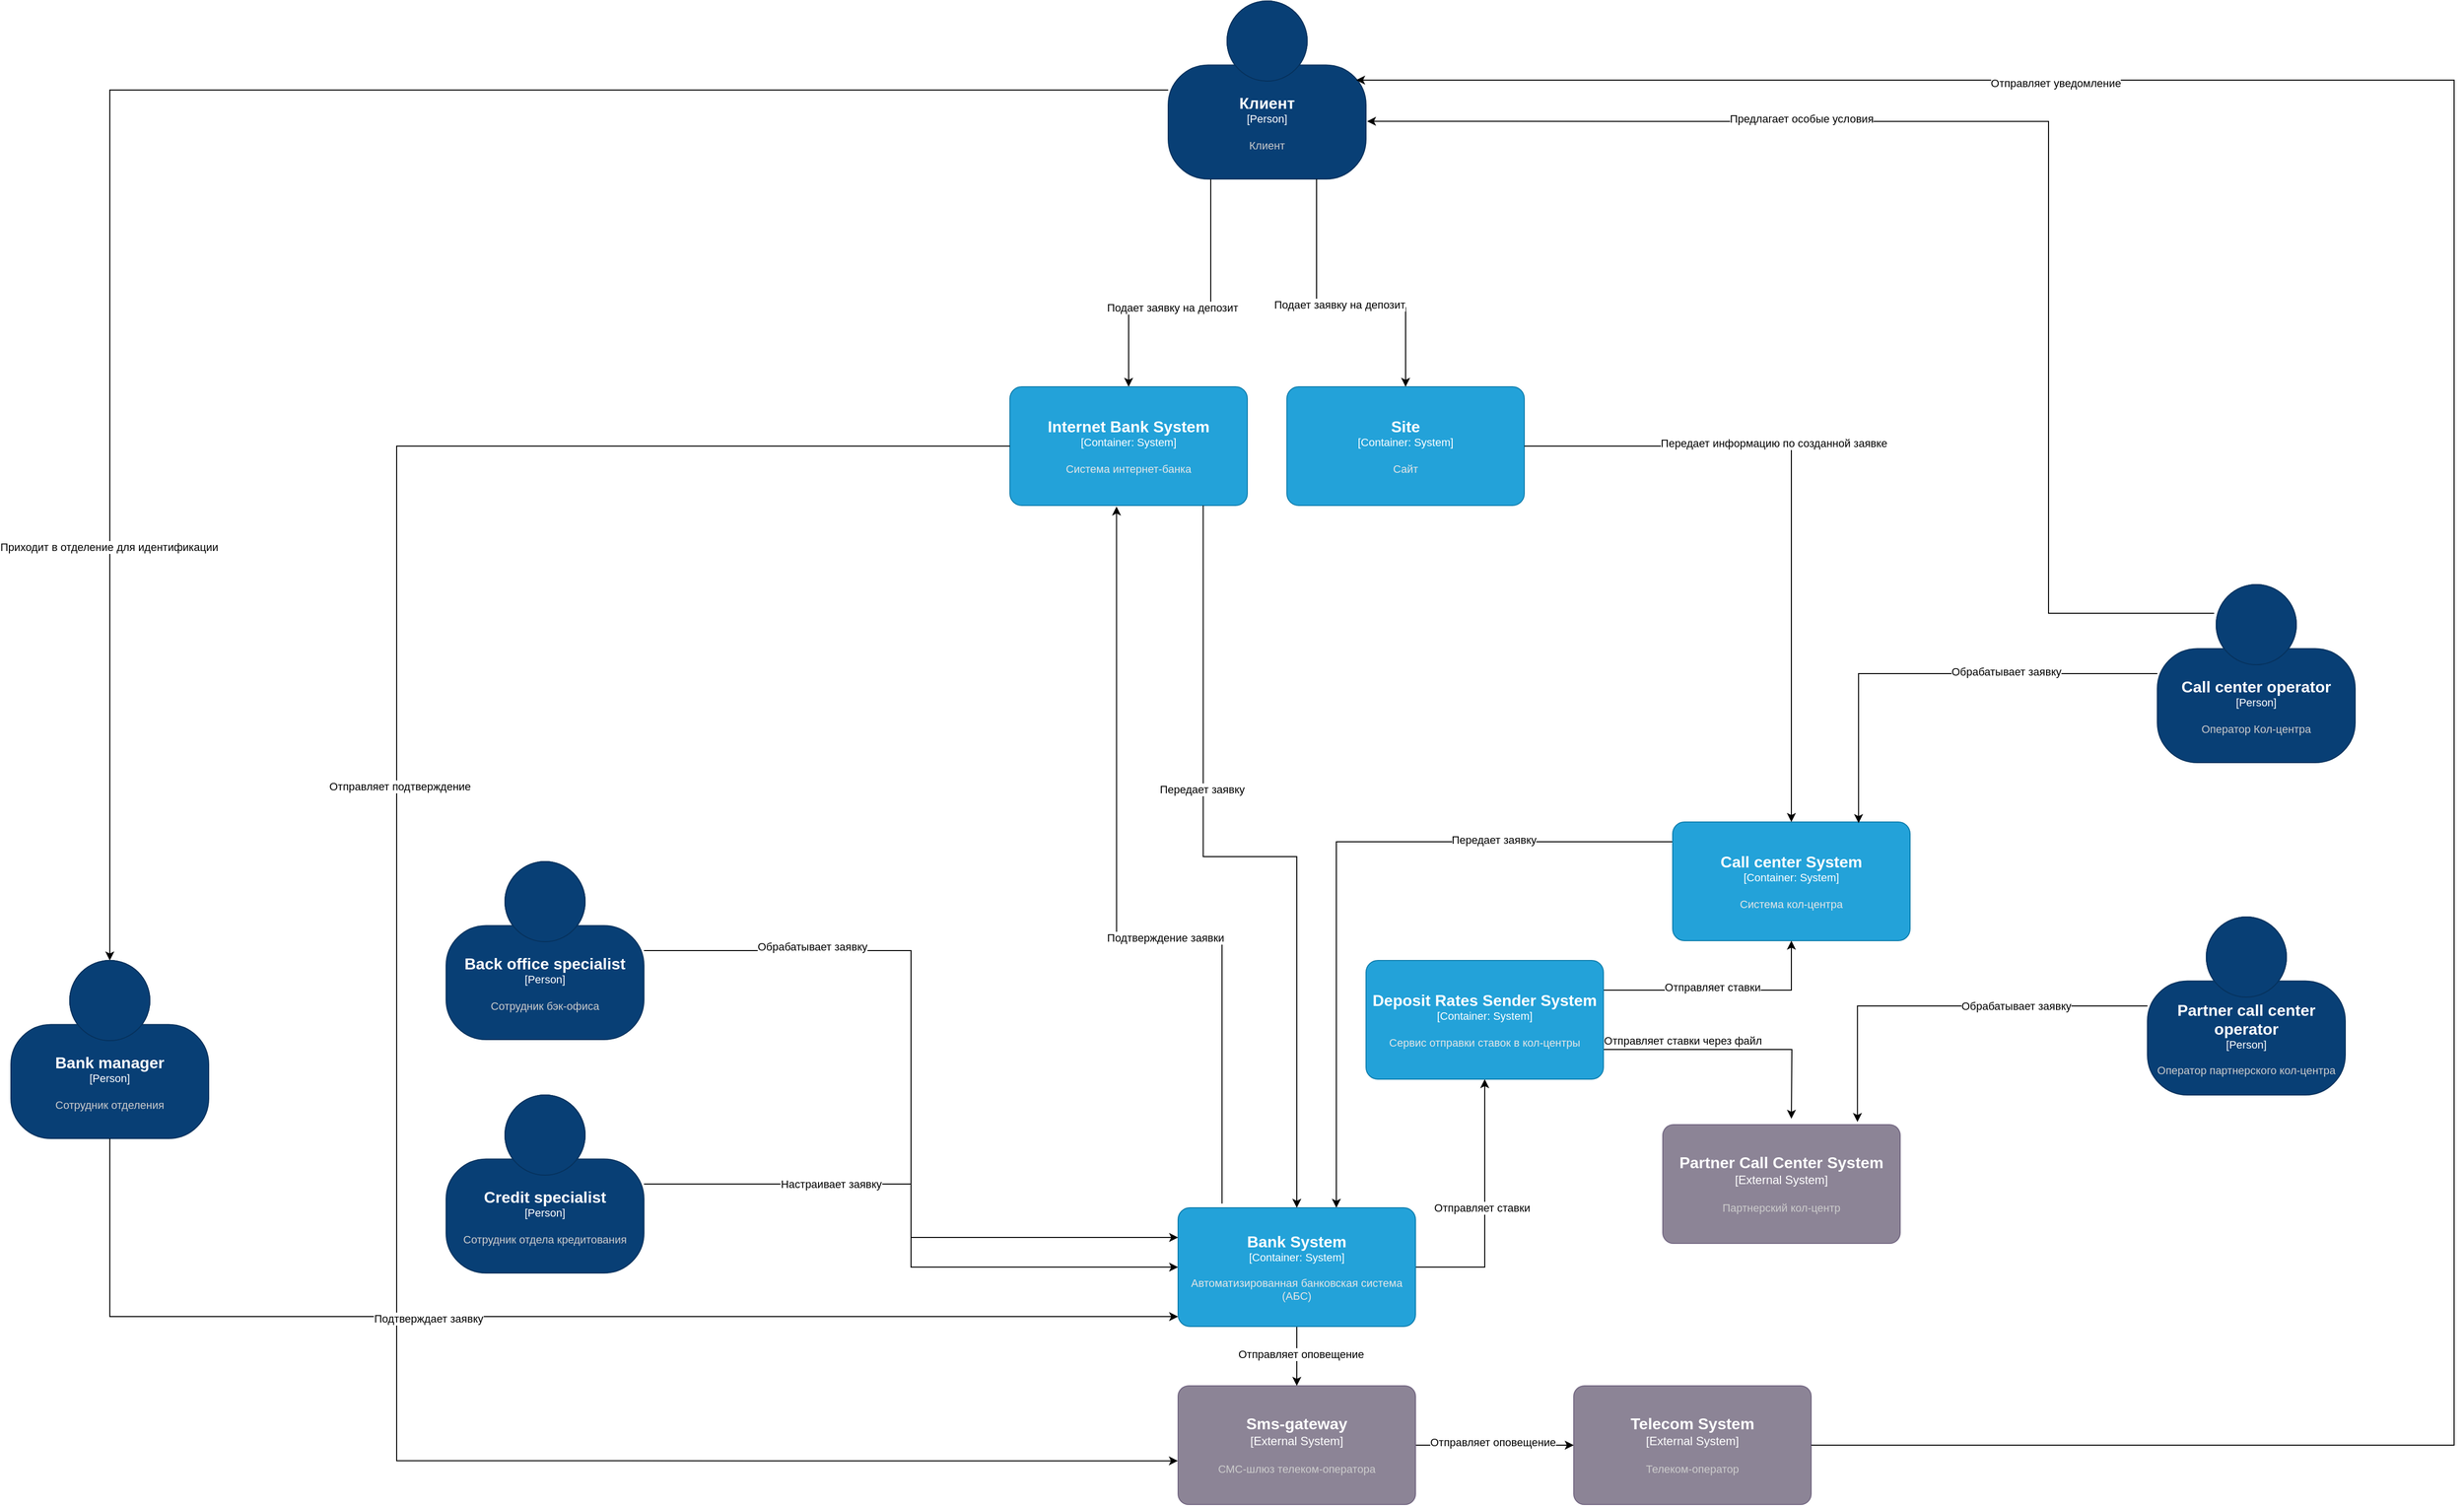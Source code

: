 <mxfile version="26.0.16">
  <diagram id="51zmUan4mFf6pz3q3UUt" name="InsureTech">
    <mxGraphModel dx="5111" dy="4333" grid="1" gridSize="10" guides="1" tooltips="1" connect="1" arrows="1" fold="1" page="1" pageScale="1" pageWidth="827" pageHeight="1169" math="0" shadow="0">
      <root>
        <mxCell id="0" />
        <mxCell id="1" parent="0" />
        <object placeholders="1" c4Name="Telecom System" c4Type="External System" c4Description="Телеком-оператор" label="&lt;font style=&quot;font-size: 16px&quot;&gt;&lt;b&gt;%c4Name%&lt;/b&gt;&lt;/font&gt;&lt;div&gt;[%c4Type%]&lt;/div&gt;&lt;br&gt;&lt;div&gt;&lt;font style=&quot;font-size: 11px&quot;&gt;&lt;font color=&quot;#cccccc&quot;&gt;%c4Description%&lt;/font&gt;&lt;/div&gt;" id="xUE3wDn3A-6u5BoFQFFU-3">
          <mxCell style="rounded=1;whiteSpace=wrap;html=1;labelBackgroundColor=none;fillColor=#8C8496;fontColor=#ffffff;align=center;arcSize=9;strokeColor=#736782;metaEdit=1;resizable=0;points=[[0.25,0,0],[0.5,0,0],[0.75,0,0],[1,0.25,0],[1,0.5,0],[1,0.75,0],[0.75,1,0],[0.5,1,0],[0.25,1,0],[0,0.75,0],[0,0.5,0],[0,0.25,0]];" parent="1" vertex="1">
            <mxGeometry x="610" y="-470" width="240" height="120" as="geometry" />
          </mxCell>
        </object>
        <mxCell id="xUE3wDn3A-6u5BoFQFFU-39" style="edgeStyle=orthogonalEdgeStyle;rounded=0;orthogonalLoop=1;jettySize=auto;html=1;" parent="1" source="xUE3wDn3A-6u5BoFQFFU-4" target="xUE3wDn3A-6u5BoFQFFU-3" edge="1">
          <mxGeometry relative="1" as="geometry" />
        </mxCell>
        <mxCell id="xUE3wDn3A-6u5BoFQFFU-40" value="Отправляет оповещение" style="edgeLabel;html=1;align=center;verticalAlign=middle;resizable=0;points=[];" parent="xUE3wDn3A-6u5BoFQFFU-39" vertex="1" connectable="0">
          <mxGeometry x="-0.028" y="3" relative="1" as="geometry">
            <mxPoint as="offset" />
          </mxGeometry>
        </mxCell>
        <object placeholders="1" c4Name="Sms-gateway" c4Type="External System" c4Description="СМС-шлюз телеком-оператора" label="&lt;font style=&quot;font-size: 16px&quot;&gt;&lt;b&gt;%c4Name%&lt;/b&gt;&lt;/font&gt;&lt;div&gt;[%c4Type%]&lt;/div&gt;&lt;br&gt;&lt;div&gt;&lt;font style=&quot;font-size: 11px&quot;&gt;&lt;font color=&quot;#cccccc&quot;&gt;%c4Description%&lt;/font&gt;&lt;/div&gt;" id="xUE3wDn3A-6u5BoFQFFU-4">
          <mxCell style="rounded=1;whiteSpace=wrap;html=1;labelBackgroundColor=none;fillColor=#8C8496;fontColor=#ffffff;align=center;arcSize=9;strokeColor=#736782;metaEdit=1;resizable=0;points=[[0.25,0,0],[0.5,0,0],[0.75,0,0],[1,0.25,0],[1,0.5,0],[1,0.75,0],[0.75,1,0],[0.5,1,0],[0.25,1,0],[0,0.75,0],[0,0.5,0],[0,0.25,0]];" parent="1" vertex="1">
            <mxGeometry x="210" y="-470" width="240" height="120" as="geometry" />
          </mxCell>
        </object>
        <object placeholders="1" c4Name="Call center operator" c4Type="Person" c4Description="Оператор Кол-центра" label="&lt;font style=&quot;font-size: 16px&quot;&gt;&lt;b&gt;%c4Name%&lt;/b&gt;&lt;/font&gt;&lt;div&gt;[%c4Type%]&lt;/div&gt;&lt;br&gt;&lt;div&gt;&lt;font style=&quot;font-size: 11px&quot;&gt;&lt;font color=&quot;#cccccc&quot;&gt;%c4Description%&lt;/font&gt;&lt;/div&gt;" id="xUE3wDn3A-6u5BoFQFFU-9">
          <mxCell style="html=1;fontSize=11;dashed=0;whiteSpace=wrap;fillColor=#083F75;strokeColor=#06315C;fontColor=#ffffff;shape=mxgraph.c4.person2;align=center;metaEdit=1;points=[[0.5,0,0],[1,0.5,0],[1,0.75,0],[0.75,1,0],[0.5,1,0],[0.25,1,0],[0,0.75,0],[0,0.5,0]];resizable=0;" parent="1" vertex="1">
            <mxGeometry x="1200" y="-1280" width="200" height="180" as="geometry" />
          </mxCell>
        </object>
        <mxCell id="xUE3wDn3A-6u5BoFQFFU-26" style="edgeStyle=orthogonalEdgeStyle;rounded=0;orthogonalLoop=1;jettySize=auto;html=1;" parent="1" source="xUE3wDn3A-6u5BoFQFFU-10" target="xUE3wDn3A-6u5BoFQFFU-25" edge="1">
          <mxGeometry relative="1" as="geometry">
            <Array as="points">
              <mxPoint x="370" y="-1020" />
            </Array>
            <mxPoint x="520" y="-1020" as="sourcePoint" />
          </mxGeometry>
        </mxCell>
        <mxCell id="xUE3wDn3A-6u5BoFQFFU-27" value="Передает заявку" style="edgeLabel;html=1;align=center;verticalAlign=middle;resizable=0;points=[];" parent="xUE3wDn3A-6u5BoFQFFU-26" vertex="1" connectable="0">
          <mxGeometry x="-0.489" y="-2" relative="1" as="geometry">
            <mxPoint as="offset" />
          </mxGeometry>
        </mxCell>
        <object placeholders="1" c4Name="Call center System" c4Type="Container" c4Technology="System" c4Description="Система кол-центра" label="&lt;font style=&quot;font-size: 16px&quot;&gt;&lt;b&gt;%c4Name%&lt;/b&gt;&lt;/font&gt;&lt;div&gt;[%c4Type%: %c4Technology%]&lt;/div&gt;&lt;br&gt;&lt;div&gt;&lt;font style=&quot;font-size: 11px&quot;&gt;&lt;font color=&quot;#E6E6E6&quot;&gt;%c4Description%&lt;/font&gt;&lt;/div&gt;" id="xUE3wDn3A-6u5BoFQFFU-10">
          <mxCell style="rounded=1;whiteSpace=wrap;html=1;fontSize=11;labelBackgroundColor=none;fillColor=#23A2D9;fontColor=#ffffff;align=center;arcSize=10;strokeColor=#0E7DAD;metaEdit=1;resizable=0;points=[[0.25,0,0],[0.5,0,0],[0.75,0,0],[1,0.25,0],[1,0.5,0],[1,0.75,0],[0.75,1,0],[0.5,1,0],[0.25,1,0],[0,0.75,0],[0,0.5,0],[0,0.25,0]];" parent="1" vertex="1">
            <mxGeometry x="710" y="-1040" width="240" height="120" as="geometry" />
          </mxCell>
        </object>
        <mxCell id="dB8W9Ubxfi5tI02UskO_-17" style="edgeStyle=orthogonalEdgeStyle;rounded=0;orthogonalLoop=1;jettySize=auto;html=1;" parent="1" source="xUE3wDn3A-6u5BoFQFFU-11" target="xUE3wDn3A-6u5BoFQFFU-36" edge="1">
          <mxGeometry relative="1" as="geometry" />
        </mxCell>
        <mxCell id="dB8W9Ubxfi5tI02UskO_-18" value="Приходит в отделение для идентификации" style="edgeLabel;html=1;align=center;verticalAlign=middle;resizable=0;points=[];" parent="dB8W9Ubxfi5tI02UskO_-17" vertex="1" connectable="0">
          <mxGeometry x="0.571" y="-1" relative="1" as="geometry">
            <mxPoint as="offset" />
          </mxGeometry>
        </mxCell>
        <object placeholders="1" c4Name="Клиент" c4Type="Person" c4Description="Клиент" label="&lt;font style=&quot;font-size: 16px&quot;&gt;&lt;b&gt;%c4Name%&lt;/b&gt;&lt;/font&gt;&lt;div&gt;[%c4Type%]&lt;/div&gt;&lt;br&gt;&lt;div&gt;&lt;font style=&quot;font-size: 11px&quot;&gt;&lt;font color=&quot;#cccccc&quot;&gt;%c4Description%&lt;/font&gt;&lt;/div&gt;" id="xUE3wDn3A-6u5BoFQFFU-11">
          <mxCell style="html=1;fontSize=11;dashed=0;whiteSpace=wrap;fillColor=#083F75;strokeColor=#06315C;fontColor=#ffffff;shape=mxgraph.c4.person2;align=center;metaEdit=1;points=[[0.5,0,0],[1,0.5,0],[1,0.75,0],[0.75,1,0],[0.5,1,0],[0.25,1,0],[0,0.75,0],[0,0.5,0]];resizable=0;" parent="1" vertex="1">
            <mxGeometry x="200" y="-1870" width="200" height="180" as="geometry" />
          </mxCell>
        </object>
        <mxCell id="dB8W9Ubxfi5tI02UskO_-21" style="edgeStyle=orthogonalEdgeStyle;rounded=0;orthogonalLoop=1;jettySize=auto;html=1;" parent="1" source="xUE3wDn3A-6u5BoFQFFU-12" target="xUE3wDn3A-6u5BoFQFFU-25" edge="1">
          <mxGeometry relative="1" as="geometry" />
        </mxCell>
        <mxCell id="dB8W9Ubxfi5tI02UskO_-22" value="Настраивает заявку" style="edgeLabel;html=1;align=center;verticalAlign=middle;resizable=0;points=[];" parent="dB8W9Ubxfi5tI02UskO_-21" vertex="1" connectable="0">
          <mxGeometry x="-0.395" relative="1" as="geometry">
            <mxPoint as="offset" />
          </mxGeometry>
        </mxCell>
        <object placeholders="1" c4Name="Credit specialist" c4Type="Person" c4Description="Сотрудник отдела кредитования" label="&lt;font style=&quot;font-size: 16px&quot;&gt;&lt;b&gt;%c4Name%&lt;/b&gt;&lt;/font&gt;&lt;div&gt;[%c4Type%]&lt;/div&gt;&lt;br&gt;&lt;div&gt;&lt;font style=&quot;font-size: 11px&quot;&gt;&lt;font color=&quot;#cccccc&quot;&gt;%c4Description%&lt;/font&gt;&lt;/div&gt;" id="xUE3wDn3A-6u5BoFQFFU-12">
          <mxCell style="html=1;fontSize=11;dashed=0;whiteSpace=wrap;fillColor=#083F75;strokeColor=#06315C;fontColor=#ffffff;shape=mxgraph.c4.person2;align=center;metaEdit=1;points=[[0.5,0,0],[1,0.5,0],[1,0.75,0],[0.75,1,0],[0.5,1,0],[0.25,1,0],[0,0.75,0],[0,0.5,0]];resizable=0;" parent="1" vertex="1">
            <mxGeometry x="-530" y="-764" width="200" height="180" as="geometry" />
          </mxCell>
        </object>
        <mxCell id="xUE3wDn3A-6u5BoFQFFU-13" style="edgeStyle=orthogonalEdgeStyle;rounded=0;orthogonalLoop=1;jettySize=auto;html=1;entryX=0.5;entryY=0;entryDx=0;entryDy=0;entryPerimeter=0;exitX=0.215;exitY=1.002;exitDx=0;exitDy=0;exitPerimeter=0;" parent="1" source="xUE3wDn3A-6u5BoFQFFU-11" target="dB8W9Ubxfi5tI02UskO_-1" edge="1">
          <mxGeometry relative="1" as="geometry">
            <Array as="points">
              <mxPoint x="243" y="-1560" />
              <mxPoint x="160" y="-1560" />
            </Array>
          </mxGeometry>
        </mxCell>
        <mxCell id="xUE3wDn3A-6u5BoFQFFU-14" value="Подает заявку на депозит" style="edgeLabel;html=1;align=center;verticalAlign=middle;resizable=0;points=[];" parent="xUE3wDn3A-6u5BoFQFFU-13" vertex="1" connectable="0">
          <mxGeometry x="0.15" relative="1" as="geometry">
            <mxPoint as="offset" />
          </mxGeometry>
        </mxCell>
        <mxCell id="xUE3wDn3A-6u5BoFQFFU-23" style="edgeStyle=orthogonalEdgeStyle;rounded=0;orthogonalLoop=1;jettySize=auto;html=1;entryX=0.783;entryY=0.009;entryDx=0;entryDy=0;entryPerimeter=0;" parent="1" source="xUE3wDn3A-6u5BoFQFFU-9" target="xUE3wDn3A-6u5BoFQFFU-10" edge="1">
          <mxGeometry relative="1" as="geometry" />
        </mxCell>
        <mxCell id="xUE3wDn3A-6u5BoFQFFU-24" value="Обрабатывает заявку" style="edgeLabel;html=1;align=center;verticalAlign=middle;resizable=0;points=[];" parent="xUE3wDn3A-6u5BoFQFFU-23" vertex="1" connectable="0">
          <mxGeometry x="-0.322" y="-2" relative="1" as="geometry">
            <mxPoint as="offset" />
          </mxGeometry>
        </mxCell>
        <mxCell id="xUE3wDn3A-6u5BoFQFFU-30" style="edgeStyle=orthogonalEdgeStyle;rounded=0;orthogonalLoop=1;jettySize=auto;html=1;entryX=0.5;entryY=0;entryDx=0;entryDy=0;entryPerimeter=0;" parent="1" source="xUE3wDn3A-6u5BoFQFFU-25" target="xUE3wDn3A-6u5BoFQFFU-4" edge="1">
          <mxGeometry relative="1" as="geometry">
            <mxPoint x="330" y="-490" as="targetPoint" />
          </mxGeometry>
        </mxCell>
        <mxCell id="xUE3wDn3A-6u5BoFQFFU-34" value="Отправляет оповещение" style="edgeLabel;html=1;align=center;verticalAlign=middle;resizable=0;points=[];" parent="xUE3wDn3A-6u5BoFQFFU-30" vertex="1" connectable="0">
          <mxGeometry x="-0.089" y="4" relative="1" as="geometry">
            <mxPoint as="offset" />
          </mxGeometry>
        </mxCell>
        <mxCell id="WgqdWOXhA7csAy0796Gj-5" style="edgeStyle=orthogonalEdgeStyle;rounded=0;orthogonalLoop=1;jettySize=auto;html=1;exitX=1;exitY=0.5;exitDx=0;exitDy=0;exitPerimeter=0;" edge="1" parent="1" source="xUE3wDn3A-6u5BoFQFFU-25" target="WgqdWOXhA7csAy0796Gj-4">
          <mxGeometry relative="1" as="geometry" />
        </mxCell>
        <mxCell id="WgqdWOXhA7csAy0796Gj-6" value="Отправляет ставки" style="edgeLabel;html=1;align=center;verticalAlign=middle;resizable=0;points=[];" vertex="1" connectable="0" parent="WgqdWOXhA7csAy0796Gj-5">
          <mxGeometry x="0.001" y="3" relative="1" as="geometry">
            <mxPoint as="offset" />
          </mxGeometry>
        </mxCell>
        <object placeholders="1" c4Name="Bank System" c4Type="Container" c4Technology="System" c4Description="Автоматизированная банковская система (АБС)" label="&lt;font style=&quot;font-size: 16px&quot;&gt;&lt;b&gt;%c4Name%&lt;/b&gt;&lt;/font&gt;&lt;div&gt;[%c4Type%: %c4Technology%]&lt;/div&gt;&lt;br&gt;&lt;div&gt;&lt;font style=&quot;font-size: 11px&quot;&gt;&lt;font color=&quot;#E6E6E6&quot;&gt;%c4Description%&lt;/font&gt;&lt;/div&gt;" id="xUE3wDn3A-6u5BoFQFFU-25">
          <mxCell style="rounded=1;whiteSpace=wrap;html=1;fontSize=11;labelBackgroundColor=none;fillColor=#23A2D9;fontColor=#ffffff;align=center;arcSize=10;strokeColor=#0E7DAD;metaEdit=1;resizable=0;points=[[0.25,0,0],[0.5,0,0],[0.75,0,0],[1,0.25,0],[1,0.5,0],[1,0.75,0],[0.75,1,0],[0.5,1,0],[0.25,1,0],[0,0.75,0],[0,0.5,0],[0,0.25,0]];" parent="1" vertex="1">
            <mxGeometry x="210" y="-650" width="240" height="120" as="geometry" />
          </mxCell>
        </object>
        <object placeholders="1" c4Name="Bank manager" c4Type="Person" c4Description="Сотрудник отделения" label="&lt;font style=&quot;font-size: 16px&quot;&gt;&lt;b&gt;%c4Name%&lt;/b&gt;&lt;/font&gt;&lt;div&gt;[%c4Type%]&lt;/div&gt;&lt;br&gt;&lt;div&gt;&lt;font style=&quot;font-size: 11px&quot;&gt;&lt;font color=&quot;#cccccc&quot;&gt;%c4Description%&lt;/font&gt;&lt;/div&gt;" id="xUE3wDn3A-6u5BoFQFFU-36">
          <mxCell style="html=1;fontSize=11;dashed=0;whiteSpace=wrap;fillColor=#083F75;strokeColor=#06315C;fontColor=#ffffff;shape=mxgraph.c4.person2;align=center;metaEdit=1;points=[[0.5,0,0],[1,0.5,0],[1,0.75,0],[0.75,1,0],[0.5,1,0],[0.25,1,0],[0,0.75,0],[0,0.5,0]];resizable=0;" parent="1" vertex="1">
            <mxGeometry x="-970" y="-900" width="200" height="180" as="geometry" />
          </mxCell>
        </object>
        <object placeholders="1" c4Name="Internet Bank System" c4Type="Container" c4Technology="System" c4Description="Система интернет-банка" label="&lt;font style=&quot;font-size: 16px&quot;&gt;&lt;b&gt;%c4Name%&lt;/b&gt;&lt;/font&gt;&lt;div&gt;[%c4Type%: %c4Technology%]&lt;/div&gt;&lt;br&gt;&lt;div&gt;&lt;font style=&quot;font-size: 11px&quot;&gt;&lt;font color=&quot;#E6E6E6&quot;&gt;%c4Description%&lt;/font&gt;&lt;/div&gt;" id="dB8W9Ubxfi5tI02UskO_-1">
          <mxCell style="rounded=1;whiteSpace=wrap;html=1;fontSize=11;labelBackgroundColor=none;fillColor=#23A2D9;fontColor=#ffffff;align=center;arcSize=10;strokeColor=#0E7DAD;metaEdit=1;resizable=0;points=[[0.25,0,0],[0.5,0,0],[0.75,0,0],[1,0.25,0],[1,0.5,0],[1,0.75,0],[0.75,1,0],[0.5,1,0],[0.25,1,0],[0,0.75,0],[0,0.5,0],[0,0.25,0]];" parent="1" vertex="1">
            <mxGeometry x="40" y="-1480" width="240" height="120" as="geometry" />
          </mxCell>
        </object>
        <object placeholders="1" c4Name="Site" c4Type="Container" c4Technology="System" c4Description="Сайт" label="&lt;font style=&quot;font-size: 16px&quot;&gt;&lt;b&gt;%c4Name%&lt;/b&gt;&lt;/font&gt;&lt;div&gt;[%c4Type%: %c4Technology%]&lt;/div&gt;&lt;br&gt;&lt;div&gt;&lt;font style=&quot;font-size: 11px&quot;&gt;&lt;font color=&quot;#E6E6E6&quot;&gt;%c4Description%&lt;/font&gt;&lt;/div&gt;" id="dB8W9Ubxfi5tI02UskO_-2">
          <mxCell style="rounded=1;whiteSpace=wrap;html=1;fontSize=11;labelBackgroundColor=none;fillColor=#23A2D9;fontColor=#ffffff;align=center;arcSize=10;strokeColor=#0E7DAD;metaEdit=1;resizable=0;points=[[0.25,0,0],[0.5,0,0],[0.75,0,0],[1,0.25,0],[1,0.5,0],[1,0.75,0],[0.75,1,0],[0.5,1,0],[0.25,1,0],[0,0.75,0],[0,0.5,0],[0,0.25,0]];" parent="1" vertex="1">
            <mxGeometry x="320" y="-1480" width="240" height="120" as="geometry" />
          </mxCell>
        </object>
        <mxCell id="dB8W9Ubxfi5tI02UskO_-3" style="edgeStyle=orthogonalEdgeStyle;rounded=0;orthogonalLoop=1;jettySize=auto;html=1;entryX=0.5;entryY=0;entryDx=0;entryDy=0;entryPerimeter=0;exitX=0.75;exitY=1;exitDx=0;exitDy=0;exitPerimeter=0;" parent="1" source="xUE3wDn3A-6u5BoFQFFU-11" target="dB8W9Ubxfi5tI02UskO_-2" edge="1">
          <mxGeometry relative="1" as="geometry">
            <Array as="points">
              <mxPoint x="350" y="-1560" />
              <mxPoint x="440" y="-1560" />
            </Array>
          </mxGeometry>
        </mxCell>
        <mxCell id="dB8W9Ubxfi5tI02UskO_-4" value="Подает заявку на депозит" style="edgeLabel;html=1;align=center;verticalAlign=middle;resizable=0;points=[];" parent="dB8W9Ubxfi5tI02UskO_-3" vertex="1" connectable="0">
          <mxGeometry x="0.019" y="3" relative="1" as="geometry">
            <mxPoint as="offset" />
          </mxGeometry>
        </mxCell>
        <mxCell id="dB8W9Ubxfi5tI02UskO_-7" style="edgeStyle=orthogonalEdgeStyle;rounded=0;orthogonalLoop=1;jettySize=auto;html=1;entryX=0.5;entryY=0;entryDx=0;entryDy=0;entryPerimeter=0;" parent="1" source="dB8W9Ubxfi5tI02UskO_-2" target="xUE3wDn3A-6u5BoFQFFU-10" edge="1">
          <mxGeometry relative="1" as="geometry" />
        </mxCell>
        <mxCell id="dB8W9Ubxfi5tI02UskO_-8" value="Передает информацию по созданной заявке" style="edgeLabel;html=1;align=center;verticalAlign=middle;resizable=0;points=[];" parent="dB8W9Ubxfi5tI02UskO_-7" vertex="1" connectable="0">
          <mxGeometry x="-0.226" y="3" relative="1" as="geometry">
            <mxPoint as="offset" />
          </mxGeometry>
        </mxCell>
        <mxCell id="dB8W9Ubxfi5tI02UskO_-9" style="edgeStyle=orthogonalEdgeStyle;rounded=0;orthogonalLoop=1;jettySize=auto;html=1;entryX=1.005;entryY=0.676;entryDx=0;entryDy=0;entryPerimeter=0;exitX=0.287;exitY=0.161;exitDx=0;exitDy=0;exitPerimeter=0;" parent="1" source="xUE3wDn3A-6u5BoFQFFU-9" target="xUE3wDn3A-6u5BoFQFFU-11" edge="1">
          <mxGeometry relative="1" as="geometry">
            <Array as="points">
              <mxPoint x="1090" y="-1251" />
              <mxPoint x="1090" y="-1748" />
            </Array>
          </mxGeometry>
        </mxCell>
        <mxCell id="dB8W9Ubxfi5tI02UskO_-10" value="Предлагает особые условия" style="edgeLabel;html=1;align=center;verticalAlign=middle;resizable=0;points=[];" parent="dB8W9Ubxfi5tI02UskO_-9" vertex="1" connectable="0">
          <mxGeometry x="0.352" y="-3" relative="1" as="geometry">
            <mxPoint as="offset" />
          </mxGeometry>
        </mxCell>
        <mxCell id="dB8W9Ubxfi5tI02UskO_-11" style="edgeStyle=orthogonalEdgeStyle;rounded=0;orthogonalLoop=1;jettySize=auto;html=1;" parent="1" source="xUE3wDn3A-6u5BoFQFFU-3" edge="1">
          <mxGeometry relative="1" as="geometry">
            <mxPoint x="390" y="-1790" as="targetPoint" />
            <Array as="points">
              <mxPoint x="1500" y="-410" />
              <mxPoint x="1500" y="-1790" />
            </Array>
          </mxGeometry>
        </mxCell>
        <mxCell id="dB8W9Ubxfi5tI02UskO_-12" value="Отправляет уведомление" style="edgeLabel;html=1;align=center;verticalAlign=middle;resizable=0;points=[];" parent="dB8W9Ubxfi5tI02UskO_-11" vertex="1" connectable="0">
          <mxGeometry x="0.55" y="3" relative="1" as="geometry">
            <mxPoint as="offset" />
          </mxGeometry>
        </mxCell>
        <mxCell id="dB8W9Ubxfi5tI02UskO_-13" style="edgeStyle=orthogonalEdgeStyle;rounded=0;orthogonalLoop=1;jettySize=auto;html=1;entryX=-0.001;entryY=0.632;entryDx=0;entryDy=0;entryPerimeter=0;" parent="1" source="dB8W9Ubxfi5tI02UskO_-1" target="xUE3wDn3A-6u5BoFQFFU-4" edge="1">
          <mxGeometry relative="1" as="geometry">
            <Array as="points">
              <mxPoint x="-580" y="-1420" />
              <mxPoint x="-580" y="-394" />
            </Array>
          </mxGeometry>
        </mxCell>
        <mxCell id="dB8W9Ubxfi5tI02UskO_-14" value="Отправляет подтверждение" style="edgeLabel;html=1;align=center;verticalAlign=middle;resizable=0;points=[];" parent="dB8W9Ubxfi5tI02UskO_-13" vertex="1" connectable="0">
          <mxGeometry x="-0.209" y="3" relative="1" as="geometry">
            <mxPoint as="offset" />
          </mxGeometry>
        </mxCell>
        <mxCell id="dB8W9Ubxfi5tI02UskO_-15" style="edgeStyle=orthogonalEdgeStyle;rounded=0;orthogonalLoop=1;jettySize=auto;html=1;entryX=0.5;entryY=0;entryDx=0;entryDy=0;entryPerimeter=0;exitX=0.814;exitY=1.001;exitDx=0;exitDy=0;exitPerimeter=0;" parent="1" source="dB8W9Ubxfi5tI02UskO_-1" target="xUE3wDn3A-6u5BoFQFFU-25" edge="1">
          <mxGeometry relative="1" as="geometry" />
        </mxCell>
        <mxCell id="dB8W9Ubxfi5tI02UskO_-16" value="Передает заявку" style="edgeLabel;html=1;align=center;verticalAlign=middle;resizable=0;points=[];" parent="dB8W9Ubxfi5tI02UskO_-15" vertex="1" connectable="0">
          <mxGeometry x="-0.287" y="-2" relative="1" as="geometry">
            <mxPoint as="offset" />
          </mxGeometry>
        </mxCell>
        <mxCell id="dB8W9Ubxfi5tI02UskO_-19" style="edgeStyle=orthogonalEdgeStyle;rounded=0;orthogonalLoop=1;jettySize=auto;html=1;exitX=0.5;exitY=1;exitDx=0;exitDy=0;exitPerimeter=0;" parent="1" source="xUE3wDn3A-6u5BoFQFFU-36" edge="1">
          <mxGeometry relative="1" as="geometry">
            <mxPoint x="-770.0" y="-760.0" as="sourcePoint" />
            <mxPoint x="210" y="-540.0" as="targetPoint" />
            <Array as="points">
              <mxPoint x="-870" y="-540" />
            </Array>
          </mxGeometry>
        </mxCell>
        <mxCell id="dB8W9Ubxfi5tI02UskO_-20" value="Подтверждает заявку" style="edgeLabel;html=1;align=center;verticalAlign=middle;resizable=0;points=[];" parent="dB8W9Ubxfi5tI02UskO_-19" vertex="1" connectable="0">
          <mxGeometry x="-0.204" y="-2" relative="1" as="geometry">
            <mxPoint as="offset" />
          </mxGeometry>
        </mxCell>
        <mxCell id="dB8W9Ubxfi5tI02UskO_-23" style="edgeStyle=orthogonalEdgeStyle;rounded=0;orthogonalLoop=1;jettySize=auto;html=1;entryX=0.449;entryY=1.009;entryDx=0;entryDy=0;entryPerimeter=0;exitX=0.185;exitY=-0.035;exitDx=0;exitDy=0;exitPerimeter=0;" parent="1" source="xUE3wDn3A-6u5BoFQFFU-25" target="dB8W9Ubxfi5tI02UskO_-1" edge="1">
          <mxGeometry relative="1" as="geometry">
            <Array as="points">
              <mxPoint x="254" y="-920" />
              <mxPoint x="148" y="-920" />
            </Array>
          </mxGeometry>
        </mxCell>
        <mxCell id="dB8W9Ubxfi5tI02UskO_-24" value="Подтверждение заявки" style="edgeLabel;html=1;align=center;verticalAlign=middle;resizable=0;points=[];" parent="dB8W9Ubxfi5tI02UskO_-23" vertex="1" connectable="0">
          <mxGeometry x="-0.204" y="-3" relative="1" as="geometry">
            <mxPoint as="offset" />
          </mxGeometry>
        </mxCell>
        <object placeholders="1" c4Name="Back office specialist" c4Type="Person" c4Description="Сотрудник бэк-офиса" label="&lt;font style=&quot;font-size: 16px&quot;&gt;&lt;b&gt;%c4Name%&lt;/b&gt;&lt;/font&gt;&lt;div&gt;[%c4Type%]&lt;/div&gt;&lt;br&gt;&lt;div&gt;&lt;font style=&quot;font-size: 11px&quot;&gt;&lt;font color=&quot;#cccccc&quot;&gt;%c4Description%&lt;/font&gt;&lt;/div&gt;" id="dB8W9Ubxfi5tI02UskO_-25">
          <mxCell style="html=1;fontSize=11;dashed=0;whiteSpace=wrap;fillColor=#083F75;strokeColor=#06315C;fontColor=#ffffff;shape=mxgraph.c4.person2;align=center;metaEdit=1;points=[[0.5,0,0],[1,0.5,0],[1,0.75,0],[0.75,1,0],[0.5,1,0],[0.25,1,0],[0,0.75,0],[0,0.5,0]];resizable=0;" parent="1" vertex="1">
            <mxGeometry x="-530" y="-1000" width="200" height="180" as="geometry" />
          </mxCell>
        </object>
        <mxCell id="dB8W9Ubxfi5tI02UskO_-26" style="edgeStyle=orthogonalEdgeStyle;rounded=0;orthogonalLoop=1;jettySize=auto;html=1;entryX=0;entryY=0.25;entryDx=0;entryDy=0;entryPerimeter=0;" parent="1" source="dB8W9Ubxfi5tI02UskO_-25" target="xUE3wDn3A-6u5BoFQFFU-25" edge="1">
          <mxGeometry relative="1" as="geometry" />
        </mxCell>
        <mxCell id="dB8W9Ubxfi5tI02UskO_-27" value="Обрабатывает заявку" style="edgeLabel;html=1;align=center;verticalAlign=middle;resizable=0;points=[];" parent="dB8W9Ubxfi5tI02UskO_-26" vertex="1" connectable="0">
          <mxGeometry x="-0.59" y="4" relative="1" as="geometry">
            <mxPoint as="offset" />
          </mxGeometry>
        </mxCell>
        <object placeholders="1" c4Name="Partner Call Center System" c4Type="External System" c4Description="Партнерский кол-центр" label="&lt;font style=&quot;font-size: 16px&quot;&gt;&lt;b&gt;%c4Name%&lt;/b&gt;&lt;/font&gt;&lt;div&gt;[%c4Type%]&lt;/div&gt;&lt;br&gt;&lt;div&gt;&lt;font style=&quot;font-size: 11px&quot;&gt;&lt;font color=&quot;#cccccc&quot;&gt;%c4Description%&lt;/font&gt;&lt;/div&gt;" id="WgqdWOXhA7csAy0796Gj-3">
          <mxCell style="rounded=1;whiteSpace=wrap;html=1;labelBackgroundColor=none;fillColor=#8C8496;fontColor=#ffffff;align=center;arcSize=9;strokeColor=#736782;metaEdit=1;resizable=0;points=[[0.25,0,0],[0.5,0,0],[0.75,0,0],[1,0.25,0],[1,0.5,0],[1,0.75,0],[0.75,1,0],[0.5,1,0],[0.25,1,0],[0,0.75,0],[0,0.5,0],[0,0.25,0]];" vertex="1" parent="1">
            <mxGeometry x="700" y="-734" width="240" height="120" as="geometry" />
          </mxCell>
        </object>
        <mxCell id="WgqdWOXhA7csAy0796Gj-7" style="edgeStyle=orthogonalEdgeStyle;rounded=0;orthogonalLoop=1;jettySize=auto;html=1;exitX=1;exitY=0.25;exitDx=0;exitDy=0;exitPerimeter=0;" edge="1" parent="1" source="WgqdWOXhA7csAy0796Gj-4" target="xUE3wDn3A-6u5BoFQFFU-10">
          <mxGeometry relative="1" as="geometry" />
        </mxCell>
        <mxCell id="WgqdWOXhA7csAy0796Gj-9" value="Отправляет ставки" style="edgeLabel;html=1;align=center;verticalAlign=middle;resizable=0;points=[];" vertex="1" connectable="0" parent="WgqdWOXhA7csAy0796Gj-7">
          <mxGeometry x="-0.086" y="3" relative="1" as="geometry">
            <mxPoint as="offset" />
          </mxGeometry>
        </mxCell>
        <mxCell id="WgqdWOXhA7csAy0796Gj-8" style="edgeStyle=orthogonalEdgeStyle;rounded=0;orthogonalLoop=1;jettySize=auto;html=1;exitX=1;exitY=0.75;exitDx=0;exitDy=0;exitPerimeter=0;" edge="1" parent="1" source="WgqdWOXhA7csAy0796Gj-4">
          <mxGeometry relative="1" as="geometry">
            <mxPoint x="830" y="-740" as="targetPoint" />
          </mxGeometry>
        </mxCell>
        <object placeholders="1" c4Name="Deposit Rates Sender System" c4Type="Container" c4Technology="System" c4Description="Сервис отправки ставок в кол-центры" label="&lt;font style=&quot;font-size: 16px&quot;&gt;&lt;b&gt;%c4Name%&lt;/b&gt;&lt;/font&gt;&lt;div&gt;[%c4Type%: %c4Technology%]&lt;/div&gt;&lt;br&gt;&lt;div&gt;&lt;font style=&quot;font-size: 11px&quot;&gt;&lt;font color=&quot;#E6E6E6&quot;&gt;%c4Description%&lt;/font&gt;&lt;/div&gt;" id="WgqdWOXhA7csAy0796Gj-4">
          <mxCell style="rounded=1;whiteSpace=wrap;html=1;fontSize=11;labelBackgroundColor=none;fillColor=#23A2D9;fontColor=#ffffff;align=center;arcSize=10;strokeColor=#0E7DAD;metaEdit=1;resizable=0;points=[[0.25,0,0],[0.5,0,0],[0.75,0,0],[1,0.25,0],[1,0.5,0],[1,0.75,0],[0.75,1,0],[0.5,1,0],[0.25,1,0],[0,0.75,0],[0,0.5,0],[0,0.25,0]];" vertex="1" parent="1">
            <mxGeometry x="400" y="-900" width="240" height="120" as="geometry" />
          </mxCell>
        </object>
        <mxCell id="WgqdWOXhA7csAy0796Gj-10" value="Отправляет ставки через файл" style="edgeLabel;html=1;align=center;verticalAlign=middle;resizable=0;points=[];" vertex="1" connectable="0" parent="1">
          <mxGeometry x="750.004" y="-870" as="geometry">
            <mxPoint x="-30" y="51" as="offset" />
          </mxGeometry>
        </mxCell>
        <object placeholders="1" c4Name="Partner call center operator" c4Type="Person" c4Description="Оператор партнерского кол-центра" label="&lt;font style=&quot;font-size: 16px&quot;&gt;&lt;b&gt;%c4Name%&lt;/b&gt;&lt;/font&gt;&lt;div&gt;[%c4Type%]&lt;/div&gt;&lt;br&gt;&lt;div&gt;&lt;font style=&quot;font-size: 11px&quot;&gt;&lt;font color=&quot;#cccccc&quot;&gt;%c4Description%&lt;/font&gt;&lt;/div&gt;" id="WgqdWOXhA7csAy0796Gj-11">
          <mxCell style="html=1;fontSize=11;dashed=0;whiteSpace=wrap;fillColor=#083F75;strokeColor=#06315C;fontColor=#ffffff;shape=mxgraph.c4.person2;align=center;metaEdit=1;points=[[0.5,0,0],[1,0.5,0],[1,0.75,0],[0.75,1,0],[0.5,1,0],[0.25,1,0],[0,0.75,0],[0,0.5,0]];resizable=0;" vertex="1" parent="1">
            <mxGeometry x="1190" y="-944" width="200" height="180" as="geometry" />
          </mxCell>
        </object>
        <mxCell id="WgqdWOXhA7csAy0796Gj-12" style="edgeStyle=orthogonalEdgeStyle;rounded=0;orthogonalLoop=1;jettySize=auto;html=1;entryX=0.82;entryY=-0.023;entryDx=0;entryDy=0;entryPerimeter=0;" edge="1" parent="1" source="WgqdWOXhA7csAy0796Gj-11" target="WgqdWOXhA7csAy0796Gj-3">
          <mxGeometry relative="1" as="geometry" />
        </mxCell>
        <mxCell id="WgqdWOXhA7csAy0796Gj-13" value="Обрабатывает заявку" style="edgeLabel;html=1;align=center;verticalAlign=middle;resizable=0;points=[];" vertex="1" connectable="0" parent="1">
          <mxGeometry x="1056.667" y="-854" as="geometry" />
        </mxCell>
      </root>
    </mxGraphModel>
  </diagram>
</mxfile>
